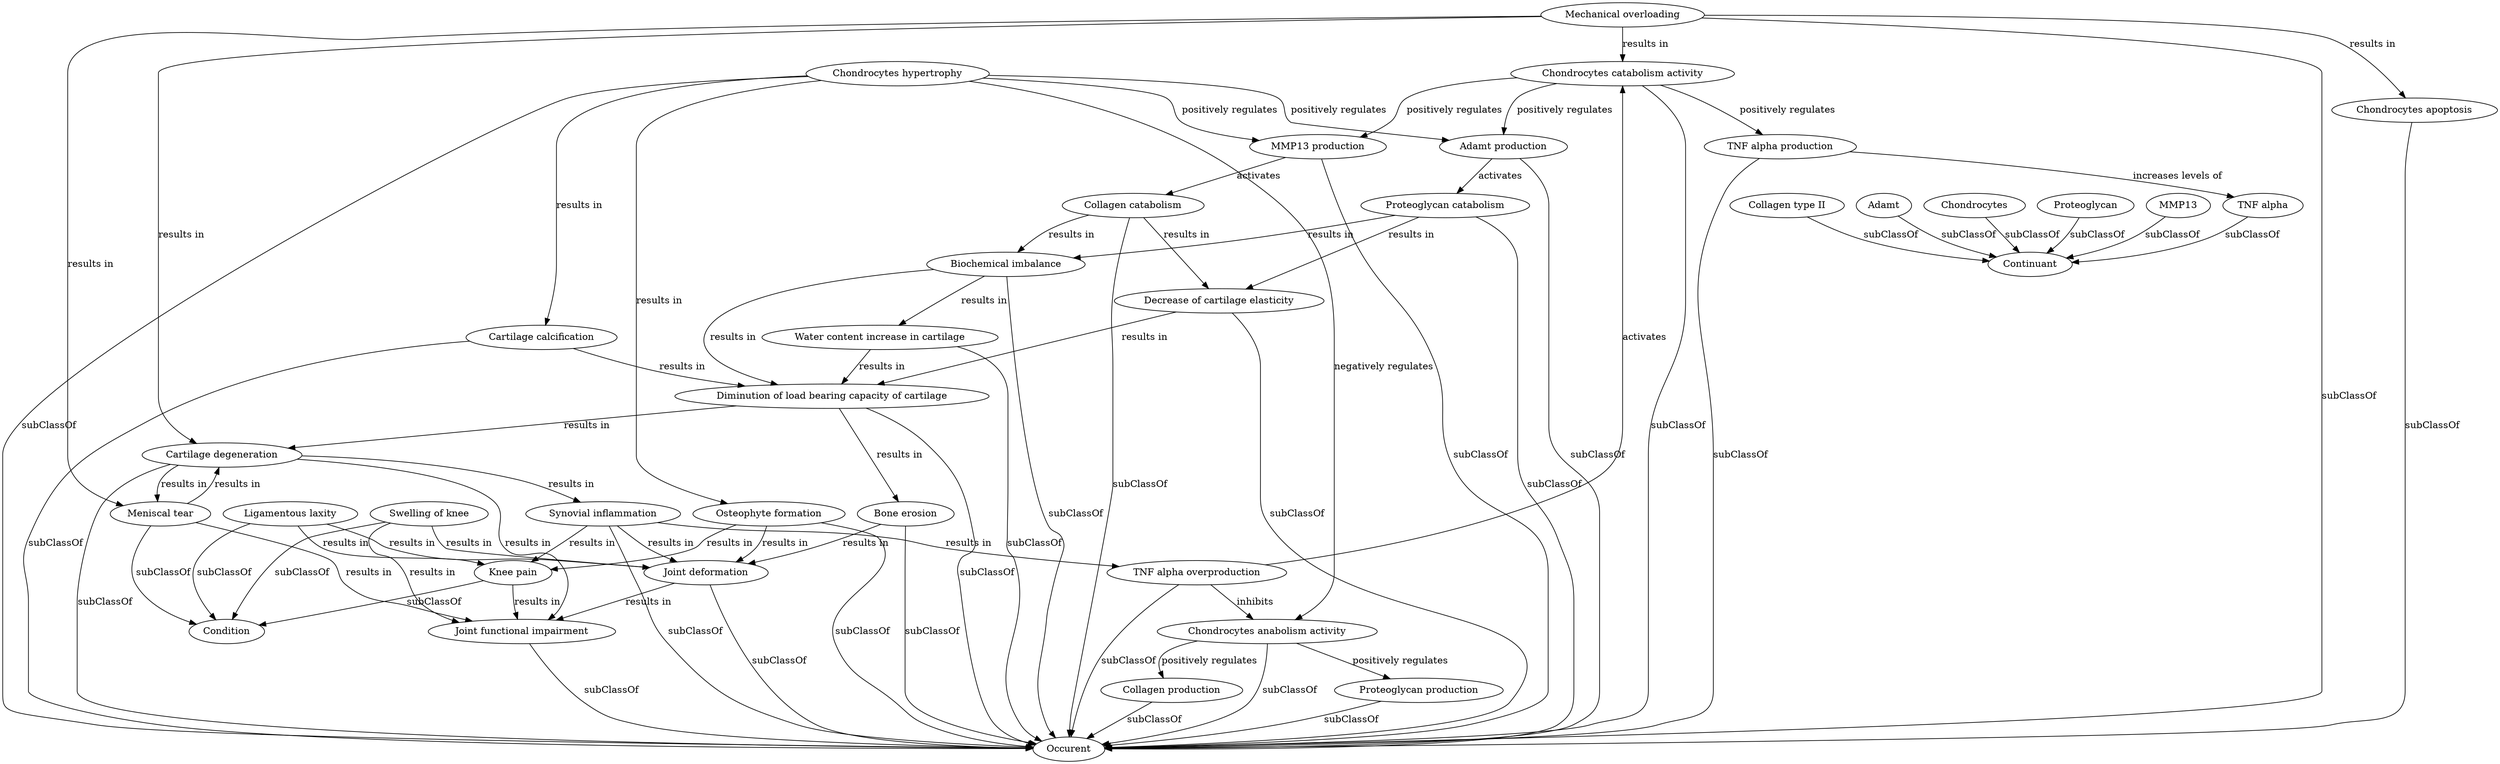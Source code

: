 digraph g {
"http://plumdeq.xyz/ontologies/hypothesis/Joint_functional_impairment" [label="Joint functional impairment"] ;
"http://plumdeq.xyz/ontologies/hypothesis/Mechanical_overloading" [label="Mechanical overloading"] ;
"http://plumdeq.xyz/ontologies/hypothesis/TNF_alpha_production" [label="TNF alpha production"] ;
"http://plumdeq.xyz/ontologies/hypothesis/Adamt_production" [label="Adamt production"] ;
"http://plumdeq.xyz/ontologies/hypothesis/Chondrocytes_catabolism_activity" [label="Chondrocytes catabolism activity"] ;
"http://plumdeq.xyz/ontologies/hypothesis/TNF_alpha" [label="TNF alpha"] ;
"http://plumdeq.xyz/ontologies/hypothesis/Cartilage_degeneration" [label="Cartilage degeneration"] ;
"http://plumdeq.xyz/ontologies/hypothesis/Osteophyte_formation" [label="Osteophyte formation"] ;
"http://plumdeq.xyz/ontologies/hypothesis/Diminution_of_load_bearing_capacity_of_cartilage" [label="Diminution of load bearing capacity of cartilage"] ;
"http://plumdeq.xyz/ontologies/hypothesis/TNF_alpha_overproduction" [label="TNF alpha overproduction"] ;
"http://plumdeq.xyz/ontologies/hypothesis/Cartilage_calcification" [label="Cartilage calcification"] ;
"http://plumdeq.xyz/ontologies/hypothesis/Collagen_type_II" [label="Collagen type II"] ;
"http://plumdeq.xyz/ontologies/hypothesis/Collagen_production" [label="Collagen production"] ;
"http://plumdeq.xyz/ontologies/hypothesis/Continuant" [label="Continuant"] ;
"http://plumdeq.xyz/ontologies/hypothesis/Meniscal_tear" [label="Meniscal tear"] ;
"http://plumdeq.xyz/ontologies/hypothesis/Swelling_of_knee" [label="Swelling of knee"] ;
"http://plumdeq.xyz/ontologies/hypothesis/Chondrocytes_anabolism_activity" [label="Chondrocytes anabolism activity"] ;
"http://plumdeq.xyz/ontologies/hypothesis/Adamt" [label="Adamt"] ;
"http://plumdeq.xyz/ontologies/hypothesis/Chondrocytes" [label="Chondrocytes"] ;
"http://plumdeq.xyz/ontologies/hypothesis/Water_content_increase_in_cartilage" [label="Water content increase in cartilage"] ;
"http://plumdeq.xyz/ontologies/hypothesis/Condition" [label="Condition"] ;
"http://plumdeq.xyz/ontologies/hypothesis/Proteoglycan" [label="Proteoglycan"] ;
"http://plumdeq.xyz/ontologies/hypothesis/Synovial_inflammation" [label="Synovial inflammation"] ;
"http://plumdeq.xyz/ontologies/hypothesis/MMP13" [label="MMP13"] ;
"http://plumdeq.xyz/ontologies/hypothesis/Collagen_catabolism" [label="Collagen catabolism"] ;
"http://plumdeq.xyz/ontologies/hypothesis/Joint_deformation" [label="Joint deformation"] ;
"http://plumdeq.xyz/ontologies/hypothesis/Occurent" [label="Occurent"] ;
"http://plumdeq.xyz/ontologies/hypothesis/Proteoglycan_catabolism" [label="Proteoglycan catabolism"] ;
"http://plumdeq.xyz/ontologies/hypothesis/Chondrocytes_hypertrophy" [label="Chondrocytes hypertrophy"] ;
"http://plumdeq.xyz/ontologies/hypothesis/Ligamentous_laxity" [label="Ligamentous laxity"] ;
"http://plumdeq.xyz/ontologies/hypothesis/MMP13_production" [label="MMP13 production"] ;
"http://plumdeq.xyz/ontologies/hypothesis/Biochemical_imbalance" [label="Biochemical imbalance"] ;
"http://plumdeq.xyz/ontologies/hypothesis/Decrease_of_cartilage_elasticity" [label="Decrease of cartilage elasticity"] ;
"http://plumdeq.xyz/ontologies/hypothesis/Bone_erosion" [label="Bone erosion"] ;
"http://plumdeq.xyz/ontologies/hypothesis/Proteoglycan_production" [label="Proteoglycan production"] ;
"http://plumdeq.xyz/ontologies/hypothesis/Knee_pain" [label="Knee pain"] ;
"http://plumdeq.xyz/ontologies/hypothesis/Chondrocytes_apoptosis" [label="Chondrocytes apoptosis"] ;
"http://plumdeq.xyz/ontologies/hypothesis/Joint_functional_impairment" -> "http://plumdeq.xyz/ontologies/hypothesis/Occurent" [label="subClassOf"] ;
"http://plumdeq.xyz/ontologies/hypothesis/Mechanical_overloading" -> "http://plumdeq.xyz/ontologies/hypothesis/Cartilage_degeneration" [label="results in"] ;
"http://plumdeq.xyz/ontologies/hypothesis/Mechanical_overloading" -> "http://plumdeq.xyz/ontologies/hypothesis/Occurent" [label="subClassOf"] ;
"http://plumdeq.xyz/ontologies/hypothesis/Mechanical_overloading" -> "http://plumdeq.xyz/ontologies/hypothesis/Meniscal_tear" [label="results in"] ;
"http://plumdeq.xyz/ontologies/hypothesis/Mechanical_overloading" -> "http://plumdeq.xyz/ontologies/hypothesis/Chondrocytes_apoptosis" [label="results in"] ;
"http://plumdeq.xyz/ontologies/hypothesis/Mechanical_overloading" -> "http://plumdeq.xyz/ontologies/hypothesis/Chondrocytes_catabolism_activity" [label="results in"] ;
"http://plumdeq.xyz/ontologies/hypothesis/TNF_alpha_production" -> "http://plumdeq.xyz/ontologies/hypothesis/TNF_alpha" [label="increases levels of"] ;
"http://plumdeq.xyz/ontologies/hypothesis/TNF_alpha_production" -> "http://plumdeq.xyz/ontologies/hypothesis/Occurent" [label="subClassOf"] ;
"http://plumdeq.xyz/ontologies/hypothesis/Adamt_production" -> "http://plumdeq.xyz/ontologies/hypothesis/Proteoglycan_catabolism" [label="activates"] ;
"http://plumdeq.xyz/ontologies/hypothesis/Adamt_production" -> "http://plumdeq.xyz/ontologies/hypothesis/Occurent" [label="subClassOf"] ;
"http://plumdeq.xyz/ontologies/hypothesis/Chondrocytes_catabolism_activity" -> "http://plumdeq.xyz/ontologies/hypothesis/TNF_alpha_production" [label="positively regulates"] ;
"http://plumdeq.xyz/ontologies/hypothesis/Chondrocytes_catabolism_activity" -> "http://plumdeq.xyz/ontologies/hypothesis/Adamt_production" [label="positively regulates"] ;
"http://plumdeq.xyz/ontologies/hypothesis/Chondrocytes_catabolism_activity" -> "http://plumdeq.xyz/ontologies/hypothesis/MMP13_production" [label="positively regulates"] ;
"http://plumdeq.xyz/ontologies/hypothesis/Chondrocytes_catabolism_activity" -> "http://plumdeq.xyz/ontologies/hypothesis/Occurent" [label="subClassOf"] ;
"http://plumdeq.xyz/ontologies/hypothesis/TNF_alpha" -> "http://plumdeq.xyz/ontologies/hypothesis/Continuant" [label="subClassOf"] ;
"http://plumdeq.xyz/ontologies/hypothesis/Cartilage_degeneration" -> "http://plumdeq.xyz/ontologies/hypothesis/Joint_functional_impairment" [label="results in"] ;
"http://plumdeq.xyz/ontologies/hypothesis/Cartilage_degeneration" -> "http://plumdeq.xyz/ontologies/hypothesis/Synovial_inflammation" [label="results in"] ;
"http://plumdeq.xyz/ontologies/hypothesis/Cartilage_degeneration" -> "http://plumdeq.xyz/ontologies/hypothesis/Meniscal_tear" [label="results in"] ;
"http://plumdeq.xyz/ontologies/hypothesis/Cartilage_degeneration" -> "http://plumdeq.xyz/ontologies/hypothesis/Occurent" [label="subClassOf"] ;
"http://plumdeq.xyz/ontologies/hypothesis/Osteophyte_formation" -> "http://plumdeq.xyz/ontologies/hypothesis/Joint_deformation" [label="results in"] ;
"http://plumdeq.xyz/ontologies/hypothesis/Osteophyte_formation" -> "http://plumdeq.xyz/ontologies/hypothesis/Knee_pain" [label="results in"] ;
"http://plumdeq.xyz/ontologies/hypothesis/Osteophyte_formation" -> "http://plumdeq.xyz/ontologies/hypothesis/Occurent" [label="subClassOf"] ;
"http://plumdeq.xyz/ontologies/hypothesis/Diminution_of_load_bearing_capacity_of_cartilage" -> "http://plumdeq.xyz/ontologies/hypothesis/Cartilage_degeneration" [label="results in"] ;
"http://plumdeq.xyz/ontologies/hypothesis/Diminution_of_load_bearing_capacity_of_cartilage" -> "http://plumdeq.xyz/ontologies/hypothesis/Bone_erosion" [label="results in"] ;
"http://plumdeq.xyz/ontologies/hypothesis/Diminution_of_load_bearing_capacity_of_cartilage" -> "http://plumdeq.xyz/ontologies/hypothesis/Occurent" [label="subClassOf"] ;
"http://plumdeq.xyz/ontologies/hypothesis/TNF_alpha_overproduction" -> "http://plumdeq.xyz/ontologies/hypothesis/Chondrocytes_anabolism_activity" [label="inhibits"] ;
"http://plumdeq.xyz/ontologies/hypothesis/TNF_alpha_overproduction" -> "http://plumdeq.xyz/ontologies/hypothesis/Occurent" [label="subClassOf"] ;
"http://plumdeq.xyz/ontologies/hypothesis/TNF_alpha_overproduction" -> "http://plumdeq.xyz/ontologies/hypothesis/Chondrocytes_catabolism_activity" [label="activates"] ;
"http://plumdeq.xyz/ontologies/hypothesis/Cartilage_calcification" -> "http://plumdeq.xyz/ontologies/hypothesis/Diminution_of_load_bearing_capacity_of_cartilage" [label="results in"] ;
"http://plumdeq.xyz/ontologies/hypothesis/Cartilage_calcification" -> "http://plumdeq.xyz/ontologies/hypothesis/Occurent" [label="subClassOf"] ;
"http://plumdeq.xyz/ontologies/hypothesis/Collagen_type_II" -> "http://plumdeq.xyz/ontologies/hypothesis/Continuant" [label="subClassOf"] ;
"http://plumdeq.xyz/ontologies/hypothesis/Collagen_production" -> "http://plumdeq.xyz/ontologies/hypothesis/Occurent" [label="subClassOf"] ;
"http://plumdeq.xyz/ontologies/hypothesis/Meniscal_tear" -> "http://plumdeq.xyz/ontologies/hypothesis/Cartilage_degeneration" [label="results in"] ;
"http://plumdeq.xyz/ontologies/hypothesis/Meniscal_tear" -> "http://plumdeq.xyz/ontologies/hypothesis/Joint_functional_impairment" [label="results in"] ;
"http://plumdeq.xyz/ontologies/hypothesis/Meniscal_tear" -> "http://plumdeq.xyz/ontologies/hypothesis/Condition" [label="subClassOf"] ;
"http://plumdeq.xyz/ontologies/hypothesis/Swelling_of_knee" -> "http://plumdeq.xyz/ontologies/hypothesis/Joint_deformation" [label="results in"] ;
"http://plumdeq.xyz/ontologies/hypothesis/Swelling_of_knee" -> "http://plumdeq.xyz/ontologies/hypothesis/Joint_functional_impairment" [label="results in"] ;
"http://plumdeq.xyz/ontologies/hypothesis/Swelling_of_knee" -> "http://plumdeq.xyz/ontologies/hypothesis/Condition" [label="subClassOf"] ;
"http://plumdeq.xyz/ontologies/hypothesis/Chondrocytes_anabolism_activity" -> "http://plumdeq.xyz/ontologies/hypothesis/Collagen_production" [label="positively regulates"] ;
"http://plumdeq.xyz/ontologies/hypothesis/Chondrocytes_anabolism_activity" -> "http://plumdeq.xyz/ontologies/hypothesis/Proteoglycan_production" [label="positively regulates"] ;
"http://plumdeq.xyz/ontologies/hypothesis/Chondrocytes_anabolism_activity" -> "http://plumdeq.xyz/ontologies/hypothesis/Occurent" [label="subClassOf"] ;
"http://plumdeq.xyz/ontologies/hypothesis/Adamt" -> "http://plumdeq.xyz/ontologies/hypothesis/Continuant" [label="subClassOf"] ;
"http://plumdeq.xyz/ontologies/hypothesis/Chondrocytes" -> "http://plumdeq.xyz/ontologies/hypothesis/Continuant" [label="subClassOf"] ;
"http://plumdeq.xyz/ontologies/hypothesis/Water_content_increase_in_cartilage" -> "http://plumdeq.xyz/ontologies/hypothesis/Diminution_of_load_bearing_capacity_of_cartilage" [label="results in"] ;
"http://plumdeq.xyz/ontologies/hypothesis/Water_content_increase_in_cartilage" -> "http://plumdeq.xyz/ontologies/hypothesis/Occurent" [label="subClassOf"] ;
"http://plumdeq.xyz/ontologies/hypothesis/Proteoglycan" -> "http://plumdeq.xyz/ontologies/hypothesis/Continuant" [label="subClassOf"] ;
"http://plumdeq.xyz/ontologies/hypothesis/Synovial_inflammation" -> "http://plumdeq.xyz/ontologies/hypothesis/Joint_deformation" [label="results in"] ;
"http://plumdeq.xyz/ontologies/hypothesis/Synovial_inflammation" -> "http://plumdeq.xyz/ontologies/hypothesis/TNF_alpha_overproduction" [label="results in"] ;
"http://plumdeq.xyz/ontologies/hypothesis/Synovial_inflammation" -> "http://plumdeq.xyz/ontologies/hypothesis/Knee_pain" [label="results in"] ;
"http://plumdeq.xyz/ontologies/hypothesis/Synovial_inflammation" -> "http://plumdeq.xyz/ontologies/hypothesis/Occurent" [label="subClassOf"] ;
"http://plumdeq.xyz/ontologies/hypothesis/MMP13" -> "http://plumdeq.xyz/ontologies/hypothesis/Continuant" [label="subClassOf"] ;
"http://plumdeq.xyz/ontologies/hypothesis/Collagen_catabolism" -> "http://plumdeq.xyz/ontologies/hypothesis/Biochemical_imbalance" [label="results in"] ;
"http://plumdeq.xyz/ontologies/hypothesis/Collagen_catabolism" -> "http://plumdeq.xyz/ontologies/hypothesis/Decrease_of_cartilage_elasticity" [label="results in"] ;
"http://plumdeq.xyz/ontologies/hypothesis/Collagen_catabolism" -> "http://plumdeq.xyz/ontologies/hypothesis/Occurent" [label="subClassOf"] ;
"http://plumdeq.xyz/ontologies/hypothesis/Joint_deformation" -> "http://plumdeq.xyz/ontologies/hypothesis/Joint_functional_impairment" [label="results in"] ;
"http://plumdeq.xyz/ontologies/hypothesis/Joint_deformation" -> "http://plumdeq.xyz/ontologies/hypothesis/Occurent" [label="subClassOf"] ;
"http://plumdeq.xyz/ontologies/hypothesis/Proteoglycan_catabolism" -> "http://plumdeq.xyz/ontologies/hypothesis/Biochemical_imbalance" [label="results in"] ;
"http://plumdeq.xyz/ontologies/hypothesis/Proteoglycan_catabolism" -> "http://plumdeq.xyz/ontologies/hypothesis/Decrease_of_cartilage_elasticity" [label="results in"] ;
"http://plumdeq.xyz/ontologies/hypothesis/Proteoglycan_catabolism" -> "http://plumdeq.xyz/ontologies/hypothesis/Occurent" [label="subClassOf"] ;
"http://plumdeq.xyz/ontologies/hypothesis/Chondrocytes_hypertrophy" -> "http://plumdeq.xyz/ontologies/hypothesis/MMP13_production" [label="positively regulates"] ;
"http://plumdeq.xyz/ontologies/hypothesis/Chondrocytes_hypertrophy" -> "http://plumdeq.xyz/ontologies/hypothesis/Adamt_production" [label="positively regulates"] ;
"http://plumdeq.xyz/ontologies/hypothesis/Chondrocytes_hypertrophy" -> "http://plumdeq.xyz/ontologies/hypothesis/Occurent" [label="subClassOf"] ;
"http://plumdeq.xyz/ontologies/hypothesis/Chondrocytes_hypertrophy" -> "http://plumdeq.xyz/ontologies/hypothesis/Chondrocytes_anabolism_activity" [label="negatively regulates"] ;
"http://plumdeq.xyz/ontologies/hypothesis/Chondrocytes_hypertrophy" -> "http://plumdeq.xyz/ontologies/hypothesis/Osteophyte_formation" [label="results in"] ;
"http://plumdeq.xyz/ontologies/hypothesis/Chondrocytes_hypertrophy" -> "http://plumdeq.xyz/ontologies/hypothesis/Cartilage_calcification" [label="results in"] ;
"http://plumdeq.xyz/ontologies/hypothesis/Ligamentous_laxity" -> "http://plumdeq.xyz/ontologies/hypothesis/Joint_deformation" [label="results in"] ;
"http://plumdeq.xyz/ontologies/hypothesis/Ligamentous_laxity" -> "http://plumdeq.xyz/ontologies/hypothesis/Knee_pain" [label="results in"] ;
"http://plumdeq.xyz/ontologies/hypothesis/Ligamentous_laxity" -> "http://plumdeq.xyz/ontologies/hypothesis/Condition" [label="subClassOf"] ;
"http://plumdeq.xyz/ontologies/hypothesis/MMP13_production" -> "http://plumdeq.xyz/ontologies/hypothesis/Collagen_catabolism" [label="activates"] ;
"http://plumdeq.xyz/ontologies/hypothesis/MMP13_production" -> "http://plumdeq.xyz/ontologies/hypothesis/Occurent" [label="subClassOf"] ;
"http://plumdeq.xyz/ontologies/hypothesis/Biochemical_imbalance" -> "http://plumdeq.xyz/ontologies/hypothesis/Water_content_increase_in_cartilage" [label="results in"] ;
"http://plumdeq.xyz/ontologies/hypothesis/Biochemical_imbalance" -> "http://plumdeq.xyz/ontologies/hypothesis/Diminution_of_load_bearing_capacity_of_cartilage" [label="results in"] ;
"http://plumdeq.xyz/ontologies/hypothesis/Biochemical_imbalance" -> "http://plumdeq.xyz/ontologies/hypothesis/Occurent" [label="subClassOf"] ;
"http://plumdeq.xyz/ontologies/hypothesis/Decrease_of_cartilage_elasticity" -> "http://plumdeq.xyz/ontologies/hypothesis/Diminution_of_load_bearing_capacity_of_cartilage" [label="results in"] ;
"http://plumdeq.xyz/ontologies/hypothesis/Decrease_of_cartilage_elasticity" -> "http://plumdeq.xyz/ontologies/hypothesis/Occurent" [label="subClassOf"] ;
"http://plumdeq.xyz/ontologies/hypothesis/Bone_erosion" -> "http://plumdeq.xyz/ontologies/hypothesis/Joint_deformation" [label="results in"] ;
"http://plumdeq.xyz/ontologies/hypothesis/Bone_erosion" -> "http://plumdeq.xyz/ontologies/hypothesis/Occurent" [label="subClassOf"] ;
"http://plumdeq.xyz/ontologies/hypothesis/Proteoglycan_production" -> "http://plumdeq.xyz/ontologies/hypothesis/Occurent" [label="subClassOf"] ;
"http://plumdeq.xyz/ontologies/hypothesis/Knee_pain" -> "http://plumdeq.xyz/ontologies/hypothesis/Joint_functional_impairment" [label="results in"] ;
"http://plumdeq.xyz/ontologies/hypothesis/Knee_pain" -> "http://plumdeq.xyz/ontologies/hypothesis/Condition" [label="subClassOf"] ;
"http://plumdeq.xyz/ontologies/hypothesis/Chondrocytes_apoptosis" -> "http://plumdeq.xyz/ontologies/hypothesis/Occurent" [label="subClassOf"] ;
}
